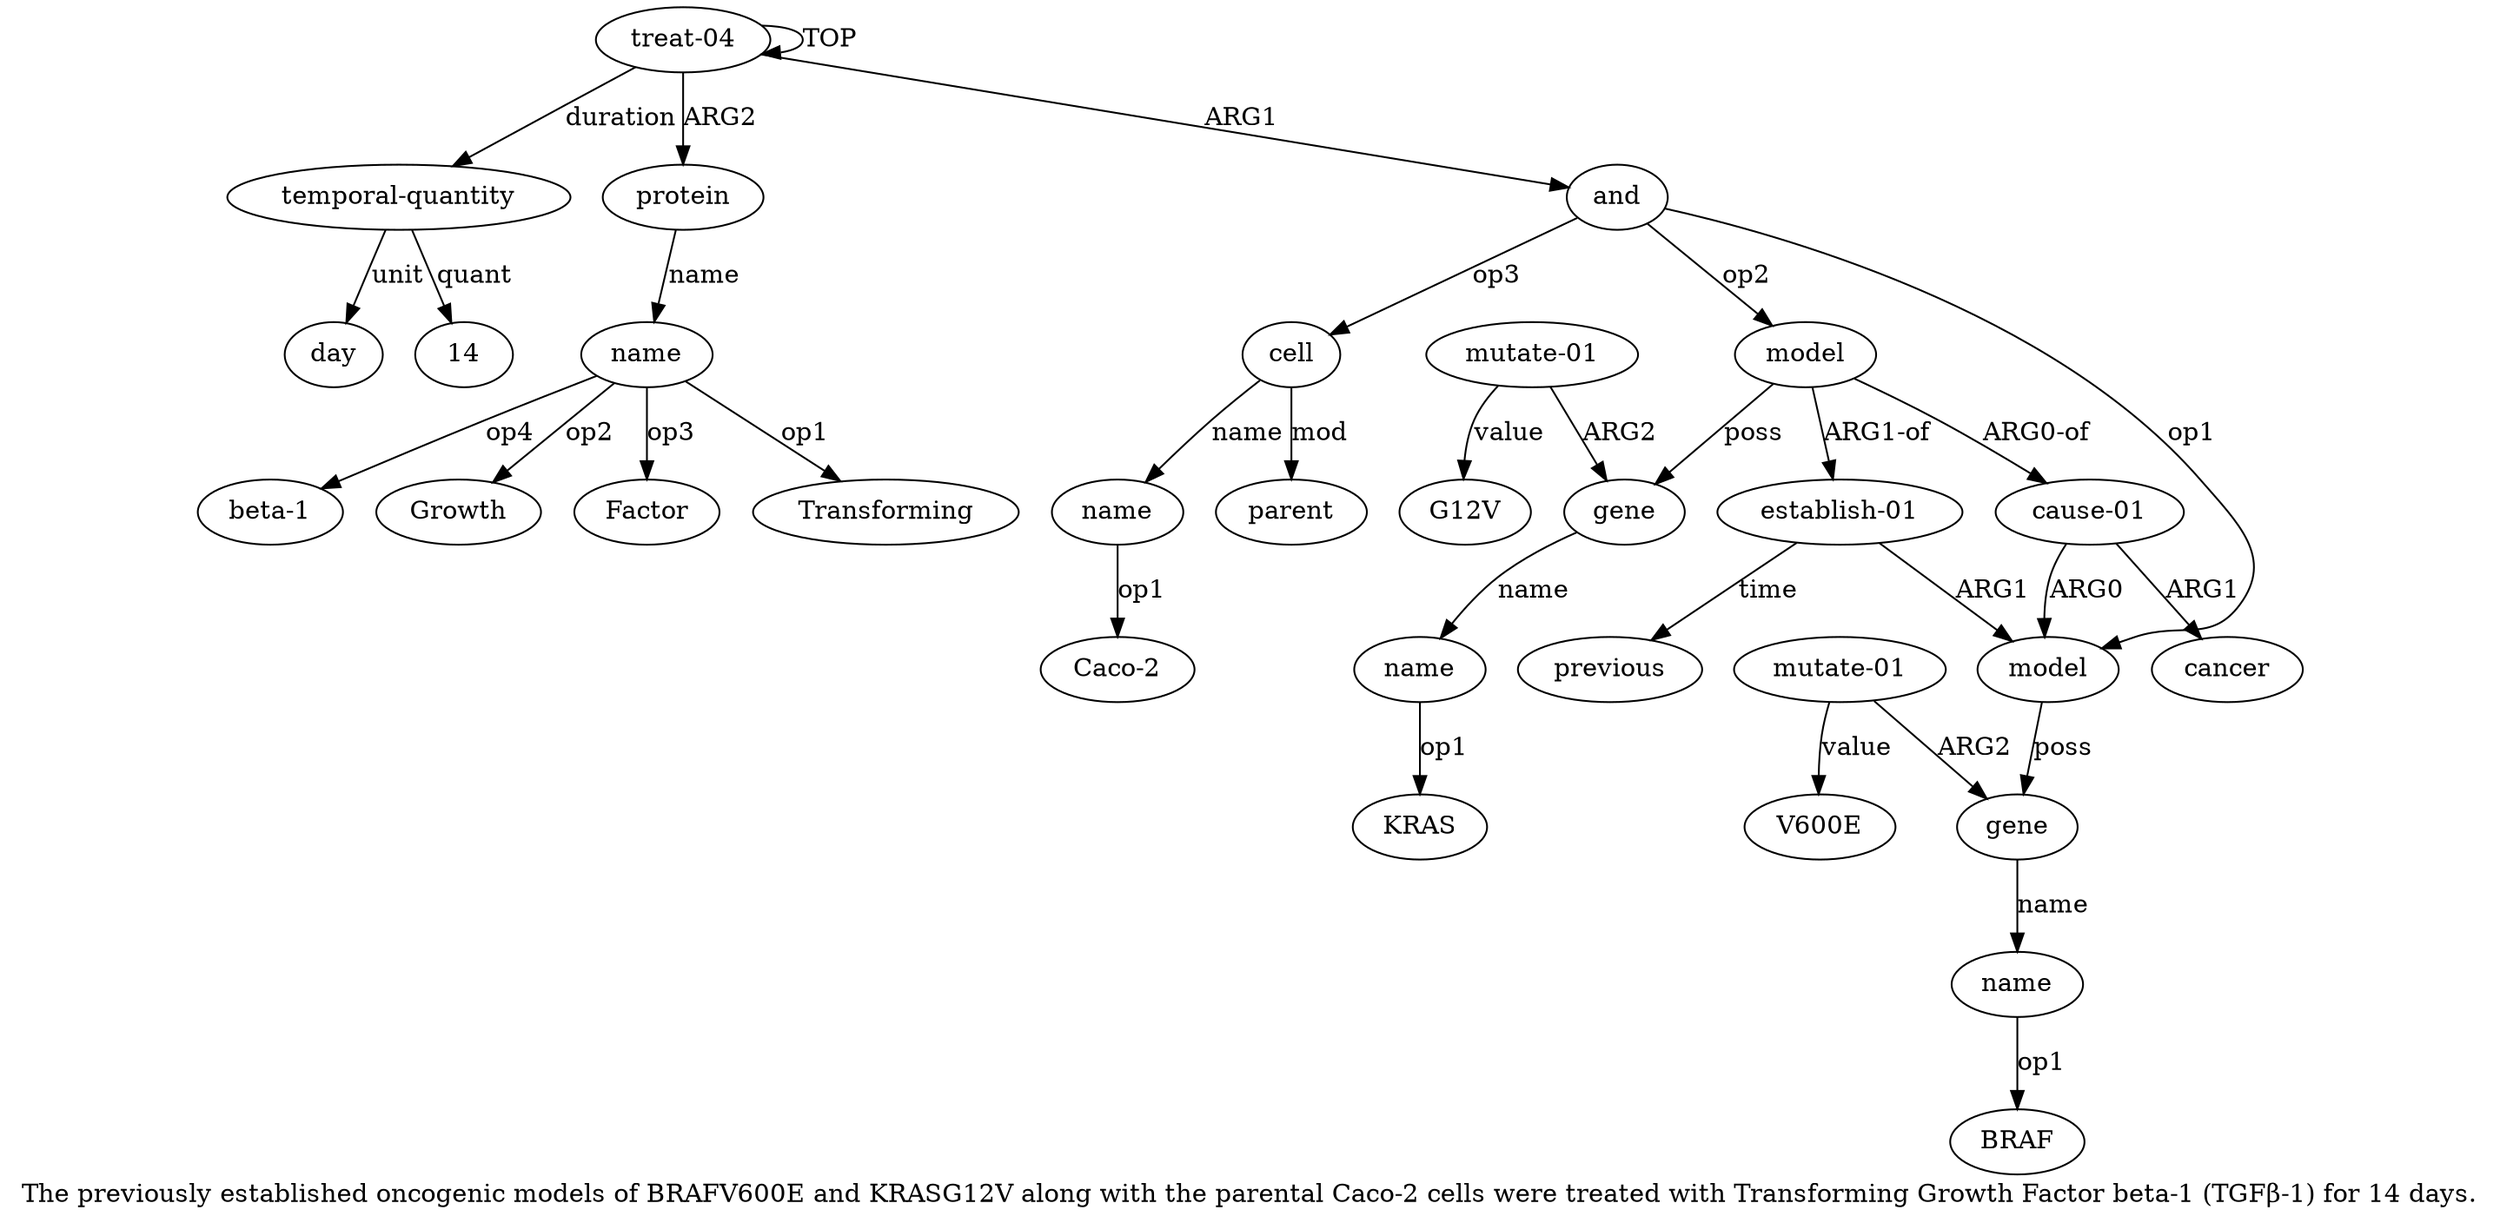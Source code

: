 digraph  {
	graph [label="The previously established oncogenic models of BRAFV600E and KRASG12V along with the parental Caco-2 cells were treated with Transforming \
Growth Factor beta-1 (TGFβ-1) for 14 days."];
	node [label="\N"];
	a20	 [color=black,
		gold_ind=20,
		gold_label=day,
		label=day,
		test_ind=20,
		test_label=day];
	"a15 Caco-2"	 [color=black,
		gold_ind=-1,
		gold_label="Caco-2",
		label="Caco-2",
		test_ind=-1,
		test_label="Caco-2"];
	"a18 beta-1"	 [color=black,
		gold_ind=-1,
		gold_label="beta-1",
		label="beta-1",
		test_ind=-1,
		test_label="beta-1"];
	"a18 Growth"	 [color=black,
		gold_ind=-1,
		gold_label=Growth,
		label=Growth,
		test_ind=-1,
		test_label=Growth];
	"a5 V600E"	 [color=black,
		gold_ind=-1,
		gold_label=V600E,
		label=V600E,
		test_ind=-1,
		test_label=V600E];
	"a19 14"	 [color=black,
		gold_ind=-1,
		gold_label=14,
		label=14,
		test_ind=-1,
		test_label=14];
	a15	 [color=black,
		gold_ind=15,
		gold_label=name,
		label=name,
		test_ind=15,
		test_label=name];
	a15 -> "a15 Caco-2" [key=0,
	color=black,
	gold_label=op1,
	label=op1,
	test_label=op1];
a14 [color=black,
	gold_ind=14,
	gold_label=cell,
	label=cell,
	test_ind=14,
	test_label=cell];
a14 -> a15 [key=0,
color=black,
gold_label=name,
label=name,
test_label=name];
a16 [color=black,
gold_ind=16,
gold_label=parent,
label=parent,
test_ind=16,
test_label=parent];
a14 -> a16 [key=0,
color=black,
gold_label=mod,
label=mod,
test_label=mod];
a17 [color=black,
gold_ind=17,
gold_label=protein,
label=protein,
test_ind=17,
test_label=protein];
a18 [color=black,
gold_ind=18,
gold_label=name,
label=name,
test_ind=18,
test_label=name];
a17 -> a18 [key=0,
color=black,
gold_label=name,
label=name,
test_label=name];
a11 [color=black,
gold_ind=11,
gold_label=gene,
label=gene,
test_ind=11,
test_label=gene];
a12 [color=black,
gold_ind=12,
gold_label=name,
label=name,
test_ind=12,
test_label=name];
a11 -> a12 [key=0,
color=black,
gold_label=name,
label=name,
test_label=name];
a10 [color=black,
gold_ind=10,
gold_label=model,
label=model,
test_ind=10,
test_label=model];
a10 -> a11 [key=0,
color=black,
gold_label=poss,
label=poss,
test_label=poss];
a6 [color=black,
gold_ind=6,
gold_label="cause-01",
label="cause-01",
test_ind=6,
test_label="cause-01"];
a10 -> a6 [key=0,
color=black,
gold_label="ARG0-of",
label="ARG0-of",
test_label="ARG0-of"];
a8 [color=black,
gold_ind=8,
gold_label="establish-01",
label="establish-01",
test_ind=8,
test_label="establish-01"];
a10 -> a8 [key=0,
color=black,
gold_label="ARG1-of",
label="ARG1-of",
test_label="ARG1-of"];
a13 [color=black,
gold_ind=13,
gold_label="mutate-01",
label="mutate-01",
test_ind=13,
test_label="mutate-01"];
a13 -> a11 [key=0,
color=black,
gold_label=ARG2,
label=ARG2,
test_label=ARG2];
"a13 G12V" [color=black,
gold_ind=-1,
gold_label=G12V,
label=G12V,
test_ind=-1,
test_label=G12V];
a13 -> "a13 G12V" [key=0,
color=black,
gold_label=value,
label=value,
test_label=value];
"a12 KRAS" [color=black,
gold_ind=-1,
gold_label=KRAS,
label=KRAS,
test_ind=-1,
test_label=KRAS];
a12 -> "a12 KRAS" [key=0,
color=black,
gold_label=op1,
label=op1,
test_label=op1];
a19 [color=black,
gold_ind=19,
gold_label="temporal-quantity",
label="temporal-quantity",
test_ind=19,
test_label="temporal-quantity"];
a19 -> a20 [key=0,
color=black,
gold_label=unit,
label=unit,
test_label=unit];
a19 -> "a19 14" [key=0,
color=black,
gold_label=quant,
label=quant,
test_label=quant];
a18 -> "a18 beta-1" [key=0,
color=black,
gold_label=op4,
label=op4,
test_label=op4];
a18 -> "a18 Growth" [key=0,
color=black,
gold_label=op2,
label=op2,
test_label=op2];
"a18 Factor" [color=black,
gold_ind=-1,
gold_label=Factor,
label=Factor,
test_ind=-1,
test_label=Factor];
a18 -> "a18 Factor" [key=0,
color=black,
gold_label=op3,
label=op3,
test_label=op3];
"a18 Transforming" [color=black,
gold_ind=-1,
gold_label=Transforming,
label=Transforming,
test_ind=-1,
test_label=Transforming];
a18 -> "a18 Transforming" [key=0,
color=black,
gold_label=op1,
label=op1,
test_label=op1];
a1 [color=black,
gold_ind=1,
gold_label=and,
label=and,
test_ind=1,
test_label=and];
a1 -> a14 [key=0,
color=black,
gold_label=op3,
label=op3,
test_label=op3];
a1 -> a10 [key=0,
color=black,
gold_label=op2,
label=op2,
test_label=op2];
a2 [color=black,
gold_ind=2,
gold_label=model,
label=model,
test_ind=2,
test_label=model];
a1 -> a2 [key=0,
color=black,
gold_label=op1,
label=op1,
test_label=op1];
a0 [color=black,
gold_ind=0,
gold_label="treat-04",
label="treat-04",
test_ind=0,
test_label="treat-04"];
a0 -> a17 [key=0,
color=black,
gold_label=ARG2,
label=ARG2,
test_label=ARG2];
a0 -> a19 [key=0,
color=black,
gold_label=duration,
label=duration,
test_label=duration];
a0 -> a1 [key=0,
color=black,
gold_label=ARG1,
label=ARG1,
test_label=ARG1];
a0 -> a0 [key=0,
color=black,
gold_label=TOP,
label=TOP,
test_label=TOP];
a3 [color=black,
gold_ind=3,
gold_label=gene,
label=gene,
test_ind=3,
test_label=gene];
a4 [color=black,
gold_ind=4,
gold_label=name,
label=name,
test_ind=4,
test_label=name];
a3 -> a4 [key=0,
color=black,
gold_label=name,
label=name,
test_label=name];
a2 -> a3 [key=0,
color=black,
gold_label=poss,
label=poss,
test_label=poss];
a5 [color=black,
gold_ind=5,
gold_label="mutate-01",
label="mutate-01",
test_ind=5,
test_label="mutate-01"];
a5 -> "a5 V600E" [key=0,
color=black,
gold_label=value,
label=value,
test_label=value];
a5 -> a3 [key=0,
color=black,
gold_label=ARG2,
label=ARG2,
test_label=ARG2];
"a4 BRAF" [color=black,
gold_ind=-1,
gold_label=BRAF,
label=BRAF,
test_ind=-1,
test_label=BRAF];
a4 -> "a4 BRAF" [key=0,
color=black,
gold_label=op1,
label=op1,
test_label=op1];
a7 [color=black,
gold_ind=7,
gold_label=cancer,
label=cancer,
test_ind=7,
test_label=cancer];
a6 -> a2 [key=0,
color=black,
gold_label=ARG0,
label=ARG0,
test_label=ARG0];
a6 -> a7 [key=0,
color=black,
gold_label=ARG1,
label=ARG1,
test_label=ARG1];
a9 [color=black,
gold_ind=9,
gold_label=previous,
label=previous,
test_ind=9,
test_label=previous];
a8 -> a2 [key=0,
color=black,
gold_label=ARG1,
label=ARG1,
test_label=ARG1];
a8 -> a9 [key=0,
color=black,
gold_label=time,
label=time,
test_label=time];
}
